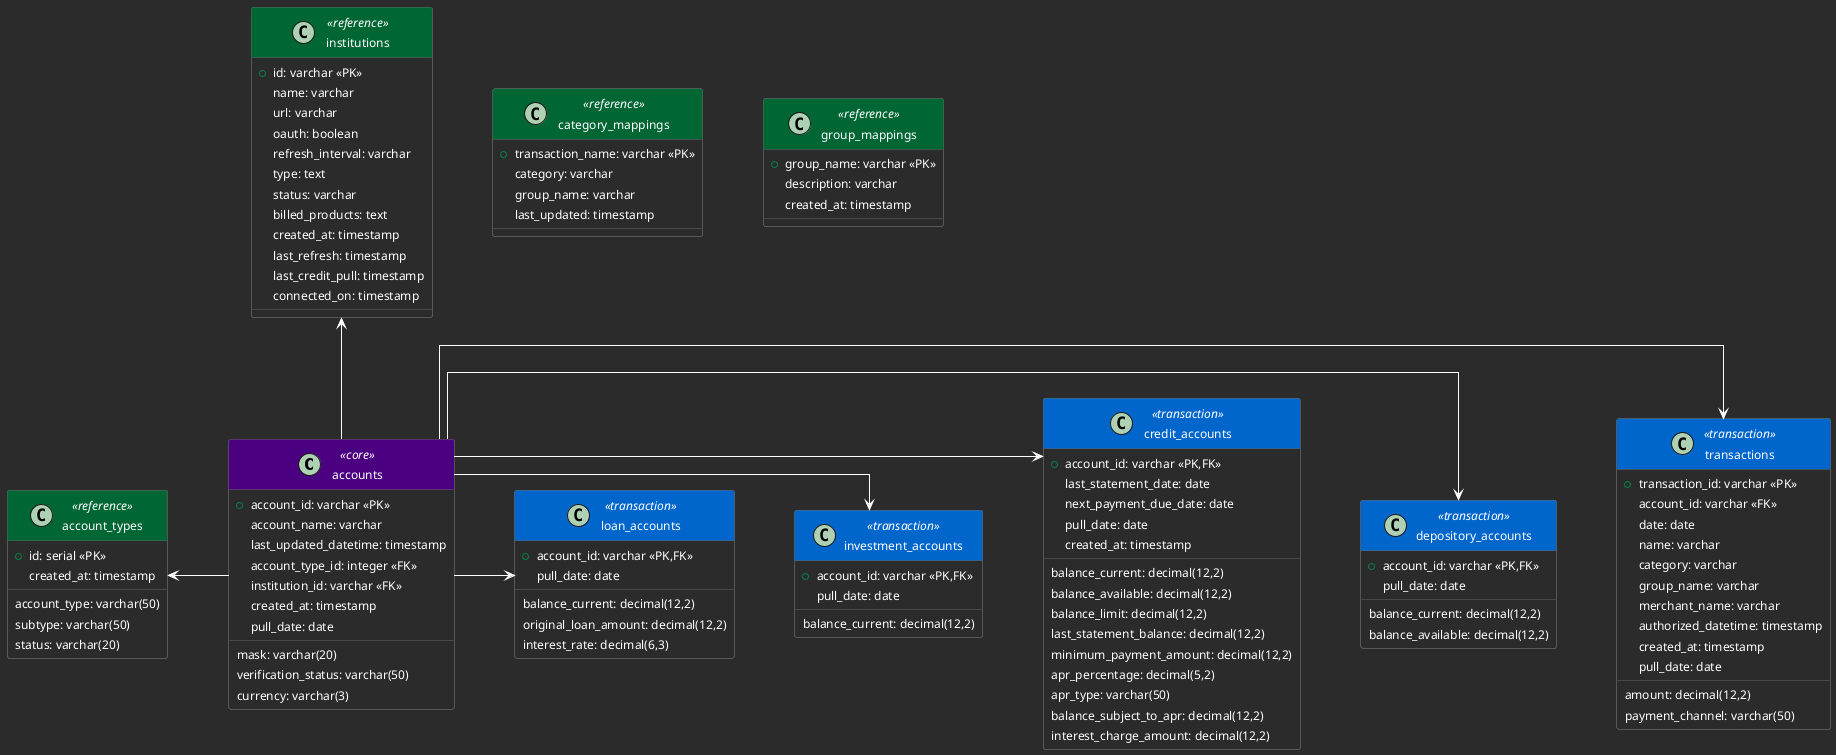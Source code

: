 @startuml Financial Database Schema

' Basic styling
skinparam BackgroundColor #2B2B2B
skinparam linetype ortho
skinparam Padding 2
skinparam roundcorner 5
skinparam nodesep 60
skinparam ranksep 80

' Class styling
skinparam class {
    AttributeFontColor white
    AttributeFontSize 12
    BackgroundColor #2B2B2B
    BorderColor #666666
    StereotypeFontColor white
    HeaderBackgroundColor<<core>> #4B0082
    HeaderBackgroundColor<<transaction>> #0066CC
    HeaderBackgroundColor<<reference>> #006633
}

' Core tables
class accounts <<core>> {
    + account_id: varchar <<PK>>
    account_name: varchar
    last_updated_datetime: timestamp
    account_type_id: integer <<FK>>
    institution_id: varchar <<FK>>
    mask: varchar(20)
    verification_status: varchar(50)
    currency: varchar(3)
    created_at: timestamp
    pull_date: date
}

' Reference tables
class account_types <<reference>> {
    + id: serial <<PK>>
    account_type: varchar(50)
    subtype: varchar(50)
    status: varchar(20)
    created_at: timestamp
}

class institutions <<reference>> {
    + id: varchar <<PK>>
    name: varchar
    url: varchar
    oauth: boolean
    refresh_interval: varchar
    type: text
    status: varchar
    billed_products: text
    created_at: timestamp
    last_refresh: timestamp
    last_credit_pull: timestamp
    connected_on: timestamp
}

class category_mappings <<reference>> {
    + transaction_name: varchar <<PK>>
    category: varchar
    group_name: varchar
    last_updated: timestamp
}

class group_mappings <<reference>> {
    + group_name: varchar <<PK>>
    description: varchar
    created_at: timestamp
}

' Transaction tables
class transactions <<transaction>> {
    + transaction_id: varchar <<PK>>
    account_id: varchar <<FK>>
    amount: decimal(12,2)
    date: date
    name: varchar
    category: varchar
    group_name: varchar
    merchant_name: varchar
    payment_channel: varchar(50)
    authorized_datetime: timestamp
    created_at: timestamp
    pull_date: date
}

class depository_accounts <<transaction>> {
    + account_id: varchar <<PK,FK>>
    balance_current: decimal(12,2)
    balance_available: decimal(12,2)
    pull_date: date
}

class credit_accounts <<transaction>> {
    + account_id: varchar <<PK,FK>>
    balance_current: decimal(12,2)
    balance_available: decimal(12,2)
    balance_limit: decimal(12,2)
    last_statement_balance: decimal(12,2)
    last_statement_date: date
    minimum_payment_amount: decimal(12,2)
    next_payment_due_date: date
    apr_percentage: decimal(5,2)
    apr_type: varchar(50)
    balance_subject_to_apr: decimal(12,2)
    interest_charge_amount: decimal(12,2)
    pull_date: date
    created_at: timestamp
}

class investment_accounts <<transaction>> {
    + account_id: varchar <<PK,FK>>
    balance_current: decimal(12,2)
    pull_date: date
}

class loan_accounts <<transaction>> {
    + account_id: varchar <<PK,FK>>
    balance_current: decimal(12,2)
    original_loan_amount: decimal(12,2)
    interest_rate: decimal(6,3)
    pull_date: date
}

' Relationships
accounts -[#ffffff]right-> transactions
accounts -[#ffffff]left-> account_types
accounts -[#ffffff]up-> institutions
accounts -[#ffffff]right-> depository_accounts
accounts -[#ffffff]right-> credit_accounts
accounts -[#ffffff]right-> investment_accounts
accounts -[#ffffff]right-> loan_accounts

@enduml